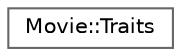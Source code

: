 digraph "Graphical Class Hierarchy"
{
 // LATEX_PDF_SIZE
  bgcolor="transparent";
  edge [fontname=Helvetica,fontsize=10,labelfontname=Helvetica,labelfontsize=10];
  node [fontname=Helvetica,fontsize=10,shape=box,height=0.2,width=0.4];
  rankdir="LR";
  Node0 [id="Node000000",label="Movie::Traits",height=0.2,width=0.4,color="grey40", fillcolor="white", style="filled",URL="$structMovie_1_1Traits.html",tooltip=" "];
}
